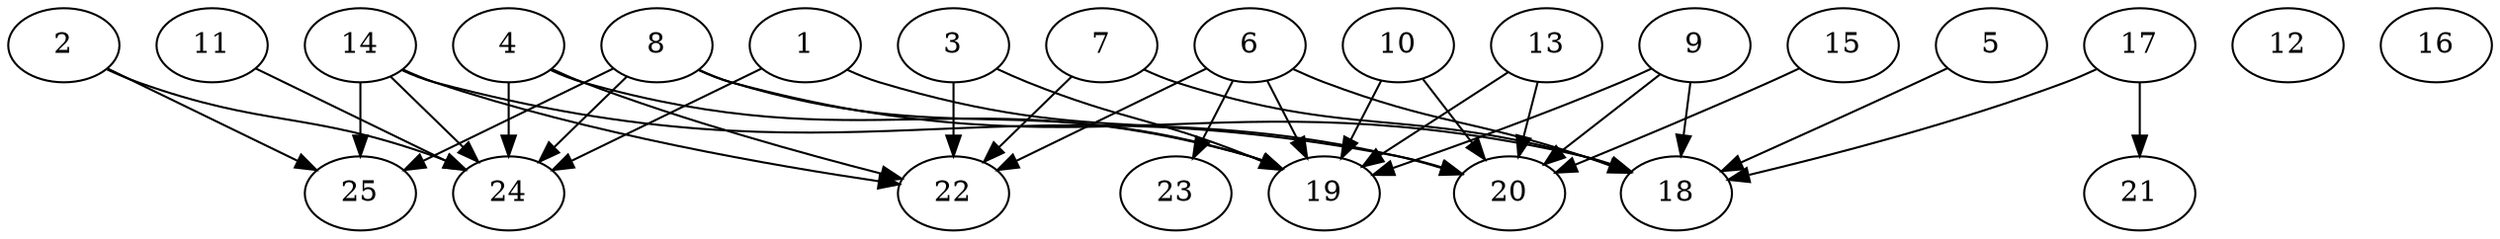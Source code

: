 // DAG automatically generated by daggen at Thu Oct  3 14:00:40 2019
// ./daggen --dot -n 25 --ccr 0.5 --fat 0.9 --regular 0.9 --density 0.5 --mindata 5242880 --maxdata 52428800 
digraph G {
  1 [size="97316864", alpha="0.12", expect_size="48658432"] 
  1 -> 20 [size ="48658432"]
  1 -> 24 [size ="48658432"]
  2 [size="38776832", alpha="0.03", expect_size="19388416"] 
  2 -> 24 [size ="19388416"]
  2 -> 25 [size ="19388416"]
  3 [size="12058624", alpha="0.08", expect_size="6029312"] 
  3 -> 19 [size ="6029312"]
  3 -> 22 [size ="6029312"]
  4 [size="33656832", alpha="0.05", expect_size="16828416"] 
  4 -> 19 [size ="16828416"]
  4 -> 22 [size ="16828416"]
  4 -> 24 [size ="16828416"]
  5 [size="37105664", alpha="0.01", expect_size="18552832"] 
  5 -> 18 [size ="18552832"]
  6 [size="97333248", alpha="0.10", expect_size="48666624"] 
  6 -> 18 [size ="48666624"]
  6 -> 19 [size ="48666624"]
  6 -> 22 [size ="48666624"]
  6 -> 23 [size ="48666624"]
  7 [size="24788992", alpha="0.16", expect_size="12394496"] 
  7 -> 18 [size ="12394496"]
  7 -> 22 [size ="12394496"]
  8 [size="71026688", alpha="0.09", expect_size="35513344"] 
  8 -> 18 [size ="35513344"]
  8 -> 19 [size ="35513344"]
  8 -> 24 [size ="35513344"]
  8 -> 25 [size ="35513344"]
  9 [size="45133824", alpha="0.13", expect_size="22566912"] 
  9 -> 18 [size ="22566912"]
  9 -> 19 [size ="22566912"]
  9 -> 20 [size ="22566912"]
  10 [size="70334464", alpha="0.19", expect_size="35167232"] 
  10 -> 19 [size ="35167232"]
  10 -> 20 [size ="35167232"]
  11 [size="97533952", alpha="0.04", expect_size="48766976"] 
  11 -> 24 [size ="48766976"]
  12 [size="62060544", alpha="0.01", expect_size="31030272"] 
  13 [size="77832192", alpha="0.16", expect_size="38916096"] 
  13 -> 19 [size ="38916096"]
  13 -> 20 [size ="38916096"]
  14 [size="21991424", alpha="0.13", expect_size="10995712"] 
  14 -> 20 [size ="10995712"]
  14 -> 22 [size ="10995712"]
  14 -> 24 [size ="10995712"]
  14 -> 25 [size ="10995712"]
  15 [size="45144064", alpha="0.09", expect_size="22572032"] 
  15 -> 20 [size ="22572032"]
  16 [size="51017728", alpha="0.05", expect_size="25508864"] 
  17 [size="97355776", alpha="0.14", expect_size="48677888"] 
  17 -> 18 [size ="48677888"]
  17 -> 21 [size ="48677888"]
  18 [size="77983744", alpha="0.11", expect_size="38991872"] 
  19 [size="26492928", alpha="0.02", expect_size="13246464"] 
  20 [size="89915392", alpha="0.04", expect_size="44957696"] 
  21 [size="86140928", alpha="0.04", expect_size="43070464"] 
  22 [size="12933120", alpha="0.10", expect_size="6466560"] 
  23 [size="19226624", alpha="0.17", expect_size="9613312"] 
  24 [size="95629312", alpha="0.08", expect_size="47814656"] 
  25 [size="61235200", alpha="0.05", expect_size="30617600"] 
}

